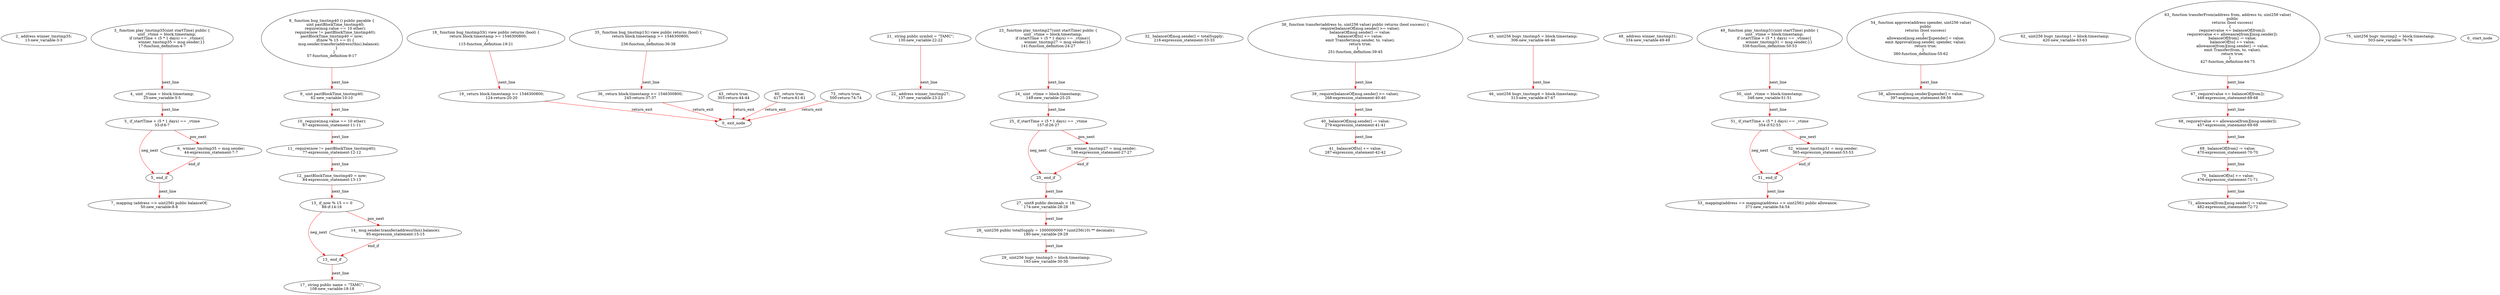 digraph  {
13 [label="2_ address winner_tmstmp35;\n13-new_variable-3-3", method="", type_label=new_variable];
17 [label="3_ function play_tmstmp35(uint startTime) public {\n	uint _vtime = block.timestamp;\n	if (startTime + (5 * 1 days) == _vtime){\n		winner_tmstmp35 = msg.sender;}}\n17-function_definition-4-7", method="play_tmstmp35(uint startTime)", type_label=function_definition];
25 [label="4_ uint _vtime = block.timestamp;\n25-new_variable-5-5", method="play_tmstmp35(uint startTime)", type_label=new_variable];
33 [label="5_ if_startTime + (5 * 1 days) == _vtime\n33-if-6-7", method="play_tmstmp35(uint startTime)", type_label=if];
538 [label="5_ end_if", method="play_tmstmp35(uint startTime)", type_label=end_if];
44 [label="6_ winner_tmstmp35 = msg.sender;\n44-expression_statement-7-7", method="play_tmstmp35(uint startTime)", type_label=expression_statement];
50 [label="7_ mapping (address => uint256) public balanceOf;\n50-new_variable-8-8", method="", type_label=new_variable];
57 [label="8_ function bug_tmstmp40 () public payable {\n	uint pastBlockTime_tmstmp40;  \n	require(msg.value == 10 ether);  \n        require(now != pastBlockTime_tmstmp40);  \n        pastBlockTime_tmstmp40 = now;        \n        if(now % 15 == 0) {  \n            msg.sender.transfer(address(this).balance);\n        }\n    }\n57-function_definition-9-17", method="bug_tmstmp40()", type_label=function_definition];
62 [label="9_ uint pastBlockTime_tmstmp40;\n62-new_variable-10-10", method="bug_tmstmp40()", type_label=new_variable];
67 [label="10_ require(msg.value == 10 ether);\n67-expression_statement-11-11", method="bug_tmstmp40()", type_label=expression_statement];
77 [label="11_ require(now != pastBlockTime_tmstmp40);\n77-expression_statement-12-12", method="bug_tmstmp40()", type_label=expression_statement];
84 [label="12_ pastBlockTime_tmstmp40 = now;\n84-expression_statement-13-13", method="bug_tmstmp40()", type_label=expression_statement];
88 [label="13_ if_now % 15 == 0\n88-if-14-16", method="bug_tmstmp40()", type_label=if];
593 [label="13_ end_if", method="bug_tmstmp40()", type_label=end_if];
95 [label="14_ msg.sender.transfer(address(this).balance);\n95-expression_statement-15-15", method="bug_tmstmp40()", type_label=expression_statement];
108 [label="17_ string public name = \"TAMC\";\n108-new_variable-18-18", method="", type_label=new_variable];
115 [label="18_ function bug_tmstmp33() view public returns (bool) {\n    return block.timestamp >= 1546300800;\n  }\n115-function_definition-19-21", method="bug_tmstmp33()", type_label=function_definition];
124 [label="19_ return block.timestamp >= 1546300800;\n124-return-20-20", method="bug_tmstmp33()", type_label=return];
130 [label="21_ string public symbol = \"TAMC\";\n130-new_variable-22-22", method="", type_label=new_variable];
137 [label="22_ address winner_tmstmp27;\n137-new_variable-23-23", method="", type_label=new_variable];
141 [label="23_ function play_tmstmp27(uint startTime) public {\n	uint _vtime = block.timestamp;\n	if (startTime + (5 * 1 days) == _vtime){\n		winner_tmstmp27 = msg.sender;}}\n141-function_definition-24-27", method="play_tmstmp27(uint startTime)", type_label=function_definition];
149 [label="24_ uint _vtime = block.timestamp;\n149-new_variable-25-25", method="play_tmstmp27(uint startTime)", type_label=new_variable];
157 [label="25_ if_startTime + (5 * 1 days) == _vtime\n157-if-26-27", method="play_tmstmp27(uint startTime)", type_label=if];
662 [label="25_ end_if", method="play_tmstmp27(uint startTime)", type_label=end_if];
168 [label="26_ winner_tmstmp27 = msg.sender;\n168-expression_statement-27-27", method="play_tmstmp27(uint startTime)", type_label=expression_statement];
174 [label="27_ uint8 public decimals = 18;\n174-new_variable-28-28", method="", type_label=new_variable];
180 [label="28_ uint256 public totalSupply = 1000000000 * (uint256(10) ** decimals);\n180-new_variable-29-29", method="", type_label=new_variable];
193 [label="29_ uint256 bugv_tmstmp3 = block.timestamp;\n193-new_variable-30-30", method="", type_label=new_variable];
216 [label="32_ balanceOf[msg.sender] = totalSupply;\n216-expression_statement-33-33", method="", type_label=expression_statement];
236 [label="35_ function bug_tmstmp13() view public returns (bool) {\n    return block.timestamp >= 1546300800;\n  }\n236-function_definition-36-38", method="bug_tmstmp13()", type_label=function_definition];
245 [label="36_ return block.timestamp >= 1546300800;\n245-return-37-37", method="bug_tmstmp13()", type_label=return];
251 [label="38_ function transfer(address to, uint256 value) public returns (bool success) {\n        require(balanceOf[msg.sender] >= value);\n        balanceOf[msg.sender] -= value;\n        balanceOf[to] += value;\n        emit Transfer(msg.sender, to, value);\n        return true;\n    }\n251-function_definition-39-45", method="transfer(address to,uint256 value)", type_label=function_definition];
268 [label="39_ require(balanceOf[msg.sender] >= value);\n268-expression_statement-40-40", method="transfer(address to,uint256 value)", type_label=expression_statement];
279 [label="40_ balanceOf[msg.sender] -= value;\n279-expression_statement-41-41", method="transfer(address to,uint256 value)", type_label=expression_statement];
287 [label="41_ balanceOf[to] += value;\n287-expression_statement-42-42", method="transfer(address to,uint256 value)", type_label=expression_statement];
303 [label="43_ return true;\n303-return-44-44", method="transfer(address to,uint256 value)", type_label=return];
306 [label="45_ uint256 bugv_tmstmp5 = block.timestamp;\n306-new_variable-46-46", method="", type_label=new_variable];
313 [label="46_ uint256 bugv_tmstmp4 = block.timestamp;\n313-new_variable-47-47", method="", type_label=new_variable];
334 [label="48_ address winner_tmstmp31;\n334-new_variable-49-49", method="", type_label=new_variable];
338 [label="49_ function play_tmstmp31(uint startTime) public {\n	uint _vtime = block.timestamp;\n	if (startTime + (5 * 1 days) == _vtime){\n		winner_tmstmp31 = msg.sender;}}\n338-function_definition-50-53", method="play_tmstmp31(uint startTime)", type_label=function_definition];
346 [label="50_ uint _vtime = block.timestamp;\n346-new_variable-51-51", method="play_tmstmp31(uint startTime)", type_label=new_variable];
354 [label="51_ if_startTime + (5 * 1 days) == _vtime\n354-if-52-53", method="play_tmstmp31(uint startTime)", type_label=if];
859 [label="51_ end_if", method="play_tmstmp31(uint startTime)", type_label=end_if];
365 [label="52_ winner_tmstmp31 = msg.sender;\n365-expression_statement-53-53", method="play_tmstmp31(uint startTime)", type_label=expression_statement];
371 [label="53_ mapping(address => mapping(address => uint256)) public allowance;\n371-new_variable-54-54", method="", type_label=new_variable];
380 [label="54_ function approve(address spender, uint256 value)\n        public\n        returns (bool success)\n    {\n        allowance[msg.sender][spender] = value;\n        emit Approval(msg.sender, spender, value);\n        return true;\n    }\n380-function_definition-55-62", method="approve(address spender,uint256 value)", type_label=function_definition];
397 [label="58_ allowance[msg.sender][spender] = value;\n397-expression_statement-59-59", method="approve(address spender,uint256 value)", type_label=expression_statement];
417 [label="60_ return true;\n417-return-61-61", method="approve(address spender,uint256 value)", type_label=return];
420 [label="62_ uint256 bugv_tmstmp1 = block.timestamp;\n420-new_variable-63-63", method="", type_label=new_variable];
427 [label="63_ function transferFrom(address from, address to, uint256 value)\n        public\n        returns (bool success)\n    {\n        require(value <= balanceOf[from]);\n        require(value <= allowance[from][msg.sender]);\n        balanceOf[from] -= value;\n        balanceOf[to] += value;\n        allowance[from][msg.sender] -= value;\n        emit Transfer(from, to, value);\n        return true;\n    }\n427-function_definition-64-75", method="transferFrom(address from,address to,uint256 value)", type_label=function_definition];
448 [label="67_ require(value <= balanceOf[from]);\n448-expression_statement-68-68", method="transferFrom(address from,address to,uint256 value)", type_label=expression_statement];
457 [label="68_ require(value <= allowance[from][msg.sender]);\n457-expression_statement-69-69", method="transferFrom(address from,address to,uint256 value)", type_label=expression_statement];
470 [label="69_ balanceOf[from] -= value;\n470-expression_statement-70-70", method="transferFrom(address from,address to,uint256 value)", type_label=expression_statement];
476 [label="70_ balanceOf[to] += value;\n476-expression_statement-71-71", method="transferFrom(address from,address to,uint256 value)", type_label=expression_statement];
482 [label="71_ allowance[from][msg.sender] -= value;\n482-expression_statement-72-72", method="transferFrom(address from,address to,uint256 value)", type_label=expression_statement];
500 [label="73_ return true;\n500-return-74-74", method="transferFrom(address from,address to,uint256 value)", type_label=return];
503 [label="75_ uint256 bugv_tmstmp2 = block.timestamp;\n503-new_variable-76-76", method="", type_label=new_variable];
1 [label="0_ start_node", method="", type_label=start];
2 [label="0_ exit_node", method="", type_label=exit];
17 -> 25  [color=red, controlflow_type=next_line, edge_type=CFG_edge, key=0, label=next_line];
25 -> 33  [color=red, controlflow_type=next_line, edge_type=CFG_edge, key=0, label=next_line];
33 -> 44  [color=red, controlflow_type=pos_next, edge_type=CFG_edge, key=0, label=pos_next];
33 -> 538  [color=red, controlflow_type=neg_next, edge_type=CFG_edge, key=0, label=neg_next];
538 -> 50  [color=red, controlflow_type=next_line, edge_type=CFG_edge, key=0, label=next_line];
44 -> 538  [color=red, controlflow_type=end_if, edge_type=CFG_edge, key=0, label=end_if];
57 -> 62  [color=red, controlflow_type=next_line, edge_type=CFG_edge, key=0, label=next_line];
62 -> 67  [color=red, controlflow_type=next_line, edge_type=CFG_edge, key=0, label=next_line];
67 -> 77  [color=red, controlflow_type=next_line, edge_type=CFG_edge, key=0, label=next_line];
77 -> 84  [color=red, controlflow_type=next_line, edge_type=CFG_edge, key=0, label=next_line];
84 -> 88  [color=red, controlflow_type=next_line, edge_type=CFG_edge, key=0, label=next_line];
88 -> 95  [color=red, controlflow_type=pos_next, edge_type=CFG_edge, key=0, label=pos_next];
88 -> 593  [color=red, controlflow_type=neg_next, edge_type=CFG_edge, key=0, label=neg_next];
593 -> 108  [color=red, controlflow_type=next_line, edge_type=CFG_edge, key=0, label=next_line];
95 -> 593  [color=red, controlflow_type=end_if, edge_type=CFG_edge, key=0, label=end_if];
115 -> 124  [color=red, controlflow_type=next_line, edge_type=CFG_edge, key=0, label=next_line];
124 -> 2  [color=red, controlflow_type=return_exit, edge_type=CFG_edge, key=0, label=return_exit];
130 -> 137  [color=red, controlflow_type=next_line, edge_type=CFG_edge, key=0, label=next_line];
141 -> 149  [color=red, controlflow_type=next_line, edge_type=CFG_edge, key=0, label=next_line];
149 -> 157  [color=red, controlflow_type=next_line, edge_type=CFG_edge, key=0, label=next_line];
157 -> 168  [color=red, controlflow_type=pos_next, edge_type=CFG_edge, key=0, label=pos_next];
157 -> 662  [color=red, controlflow_type=neg_next, edge_type=CFG_edge, key=0, label=neg_next];
662 -> 174  [color=red, controlflow_type=next_line, edge_type=CFG_edge, key=0, label=next_line];
168 -> 662  [color=red, controlflow_type=end_if, edge_type=CFG_edge, key=0, label=end_if];
174 -> 180  [color=red, controlflow_type=next_line, edge_type=CFG_edge, key=0, label=next_line];
180 -> 193  [color=red, controlflow_type=next_line, edge_type=CFG_edge, key=0, label=next_line];
236 -> 245  [color=red, controlflow_type=next_line, edge_type=CFG_edge, key=0, label=next_line];
245 -> 2  [color=red, controlflow_type=return_exit, edge_type=CFG_edge, key=0, label=return_exit];
251 -> 268  [color=red, controlflow_type=next_line, edge_type=CFG_edge, key=0, label=next_line];
268 -> 279  [color=red, controlflow_type=next_line, edge_type=CFG_edge, key=0, label=next_line];
279 -> 287  [color=red, controlflow_type=next_line, edge_type=CFG_edge, key=0, label=next_line];
303 -> 2  [color=red, controlflow_type=return_exit, edge_type=CFG_edge, key=0, label=return_exit];
306 -> 313  [color=red, controlflow_type=next_line, edge_type=CFG_edge, key=0, label=next_line];
338 -> 346  [color=red, controlflow_type=next_line, edge_type=CFG_edge, key=0, label=next_line];
346 -> 354  [color=red, controlflow_type=next_line, edge_type=CFG_edge, key=0, label=next_line];
354 -> 365  [color=red, controlflow_type=pos_next, edge_type=CFG_edge, key=0, label=pos_next];
354 -> 859  [color=red, controlflow_type=neg_next, edge_type=CFG_edge, key=0, label=neg_next];
859 -> 371  [color=red, controlflow_type=next_line, edge_type=CFG_edge, key=0, label=next_line];
365 -> 859  [color=red, controlflow_type=end_if, edge_type=CFG_edge, key=0, label=end_if];
380 -> 397  [color=red, controlflow_type=next_line, edge_type=CFG_edge, key=0, label=next_line];
417 -> 2  [color=red, controlflow_type=return_exit, edge_type=CFG_edge, key=0, label=return_exit];
427 -> 448  [color=red, controlflow_type=next_line, edge_type=CFG_edge, key=0, label=next_line];
448 -> 457  [color=red, controlflow_type=next_line, edge_type=CFG_edge, key=0, label=next_line];
457 -> 470  [color=red, controlflow_type=next_line, edge_type=CFG_edge, key=0, label=next_line];
470 -> 476  [color=red, controlflow_type=next_line, edge_type=CFG_edge, key=0, label=next_line];
476 -> 482  [color=red, controlflow_type=next_line, edge_type=CFG_edge, key=0, label=next_line];
500 -> 2  [color=red, controlflow_type=return_exit, edge_type=CFG_edge, key=0, label=return_exit];
}
